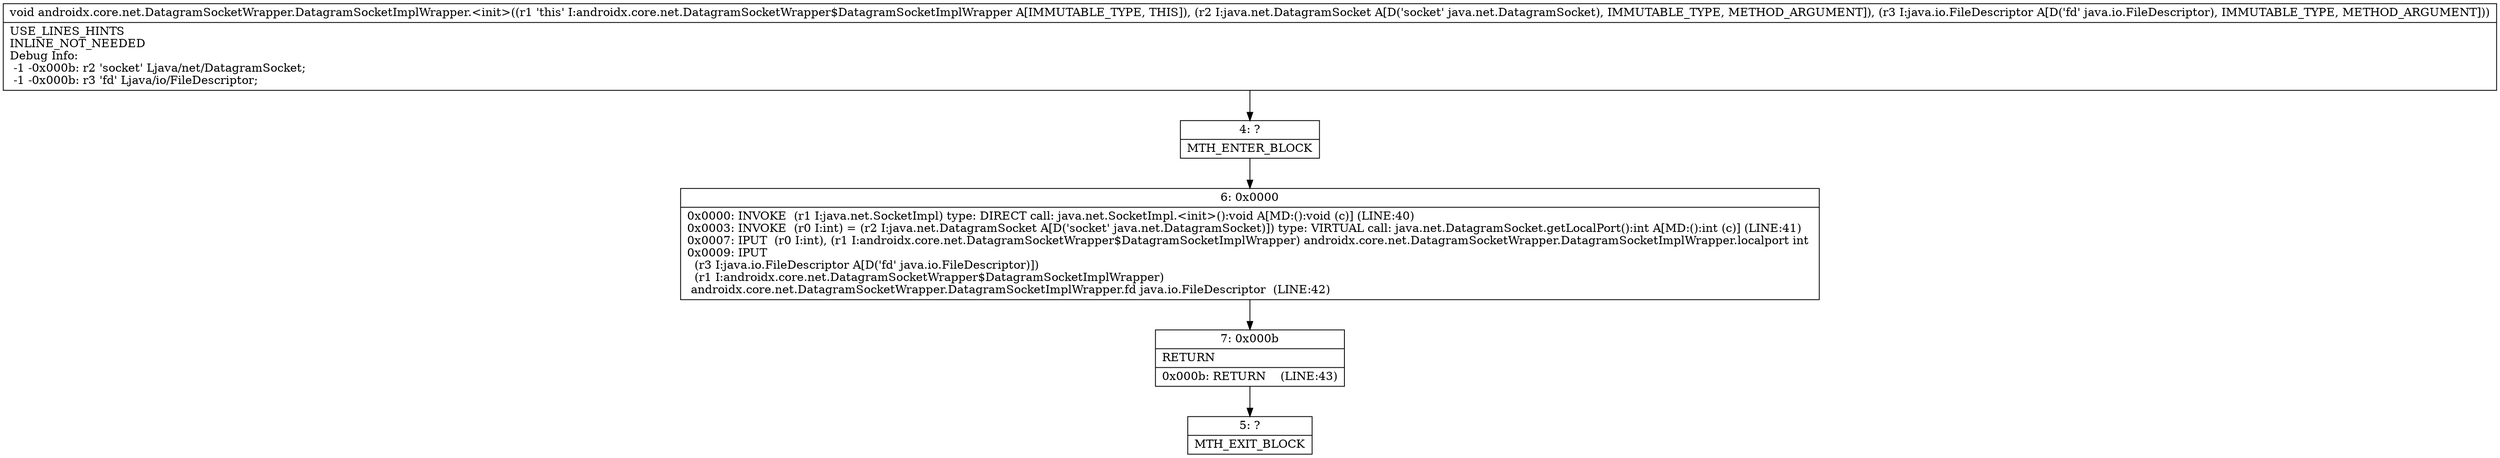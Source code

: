 digraph "CFG forandroidx.core.net.DatagramSocketWrapper.DatagramSocketImplWrapper.\<init\>(Ljava\/net\/DatagramSocket;Ljava\/io\/FileDescriptor;)V" {
Node_4 [shape=record,label="{4\:\ ?|MTH_ENTER_BLOCK\l}"];
Node_6 [shape=record,label="{6\:\ 0x0000|0x0000: INVOKE  (r1 I:java.net.SocketImpl) type: DIRECT call: java.net.SocketImpl.\<init\>():void A[MD:():void (c)] (LINE:40)\l0x0003: INVOKE  (r0 I:int) = (r2 I:java.net.DatagramSocket A[D('socket' java.net.DatagramSocket)]) type: VIRTUAL call: java.net.DatagramSocket.getLocalPort():int A[MD:():int (c)] (LINE:41)\l0x0007: IPUT  (r0 I:int), (r1 I:androidx.core.net.DatagramSocketWrapper$DatagramSocketImplWrapper) androidx.core.net.DatagramSocketWrapper.DatagramSocketImplWrapper.localport int \l0x0009: IPUT  \l  (r3 I:java.io.FileDescriptor A[D('fd' java.io.FileDescriptor)])\l  (r1 I:androidx.core.net.DatagramSocketWrapper$DatagramSocketImplWrapper)\l androidx.core.net.DatagramSocketWrapper.DatagramSocketImplWrapper.fd java.io.FileDescriptor  (LINE:42)\l}"];
Node_7 [shape=record,label="{7\:\ 0x000b|RETURN\l|0x000b: RETURN    (LINE:43)\l}"];
Node_5 [shape=record,label="{5\:\ ?|MTH_EXIT_BLOCK\l}"];
MethodNode[shape=record,label="{void androidx.core.net.DatagramSocketWrapper.DatagramSocketImplWrapper.\<init\>((r1 'this' I:androidx.core.net.DatagramSocketWrapper$DatagramSocketImplWrapper A[IMMUTABLE_TYPE, THIS]), (r2 I:java.net.DatagramSocket A[D('socket' java.net.DatagramSocket), IMMUTABLE_TYPE, METHOD_ARGUMENT]), (r3 I:java.io.FileDescriptor A[D('fd' java.io.FileDescriptor), IMMUTABLE_TYPE, METHOD_ARGUMENT]))  | USE_LINES_HINTS\lINLINE_NOT_NEEDED\lDebug Info:\l  \-1 \-0x000b: r2 'socket' Ljava\/net\/DatagramSocket;\l  \-1 \-0x000b: r3 'fd' Ljava\/io\/FileDescriptor;\l}"];
MethodNode -> Node_4;Node_4 -> Node_6;
Node_6 -> Node_7;
Node_7 -> Node_5;
}

